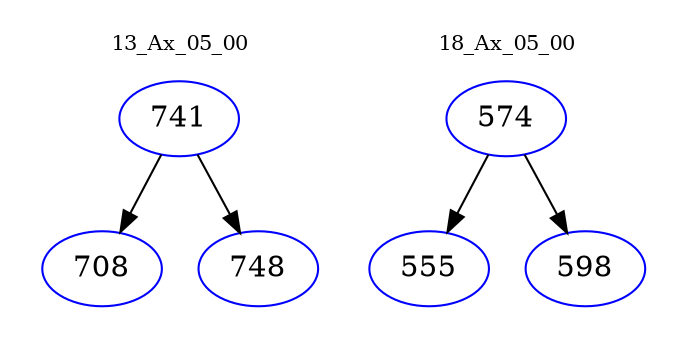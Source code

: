 digraph{
subgraph cluster_0 {
color = white
label = "13_Ax_05_00";
fontsize=10;
T0_741 [label="741", color="blue"]
T0_741 -> T0_708 [color="black"]
T0_708 [label="708", color="blue"]
T0_741 -> T0_748 [color="black"]
T0_748 [label="748", color="blue"]
}
subgraph cluster_1 {
color = white
label = "18_Ax_05_00";
fontsize=10;
T1_574 [label="574", color="blue"]
T1_574 -> T1_555 [color="black"]
T1_555 [label="555", color="blue"]
T1_574 -> T1_598 [color="black"]
T1_598 [label="598", color="blue"]
}
}
